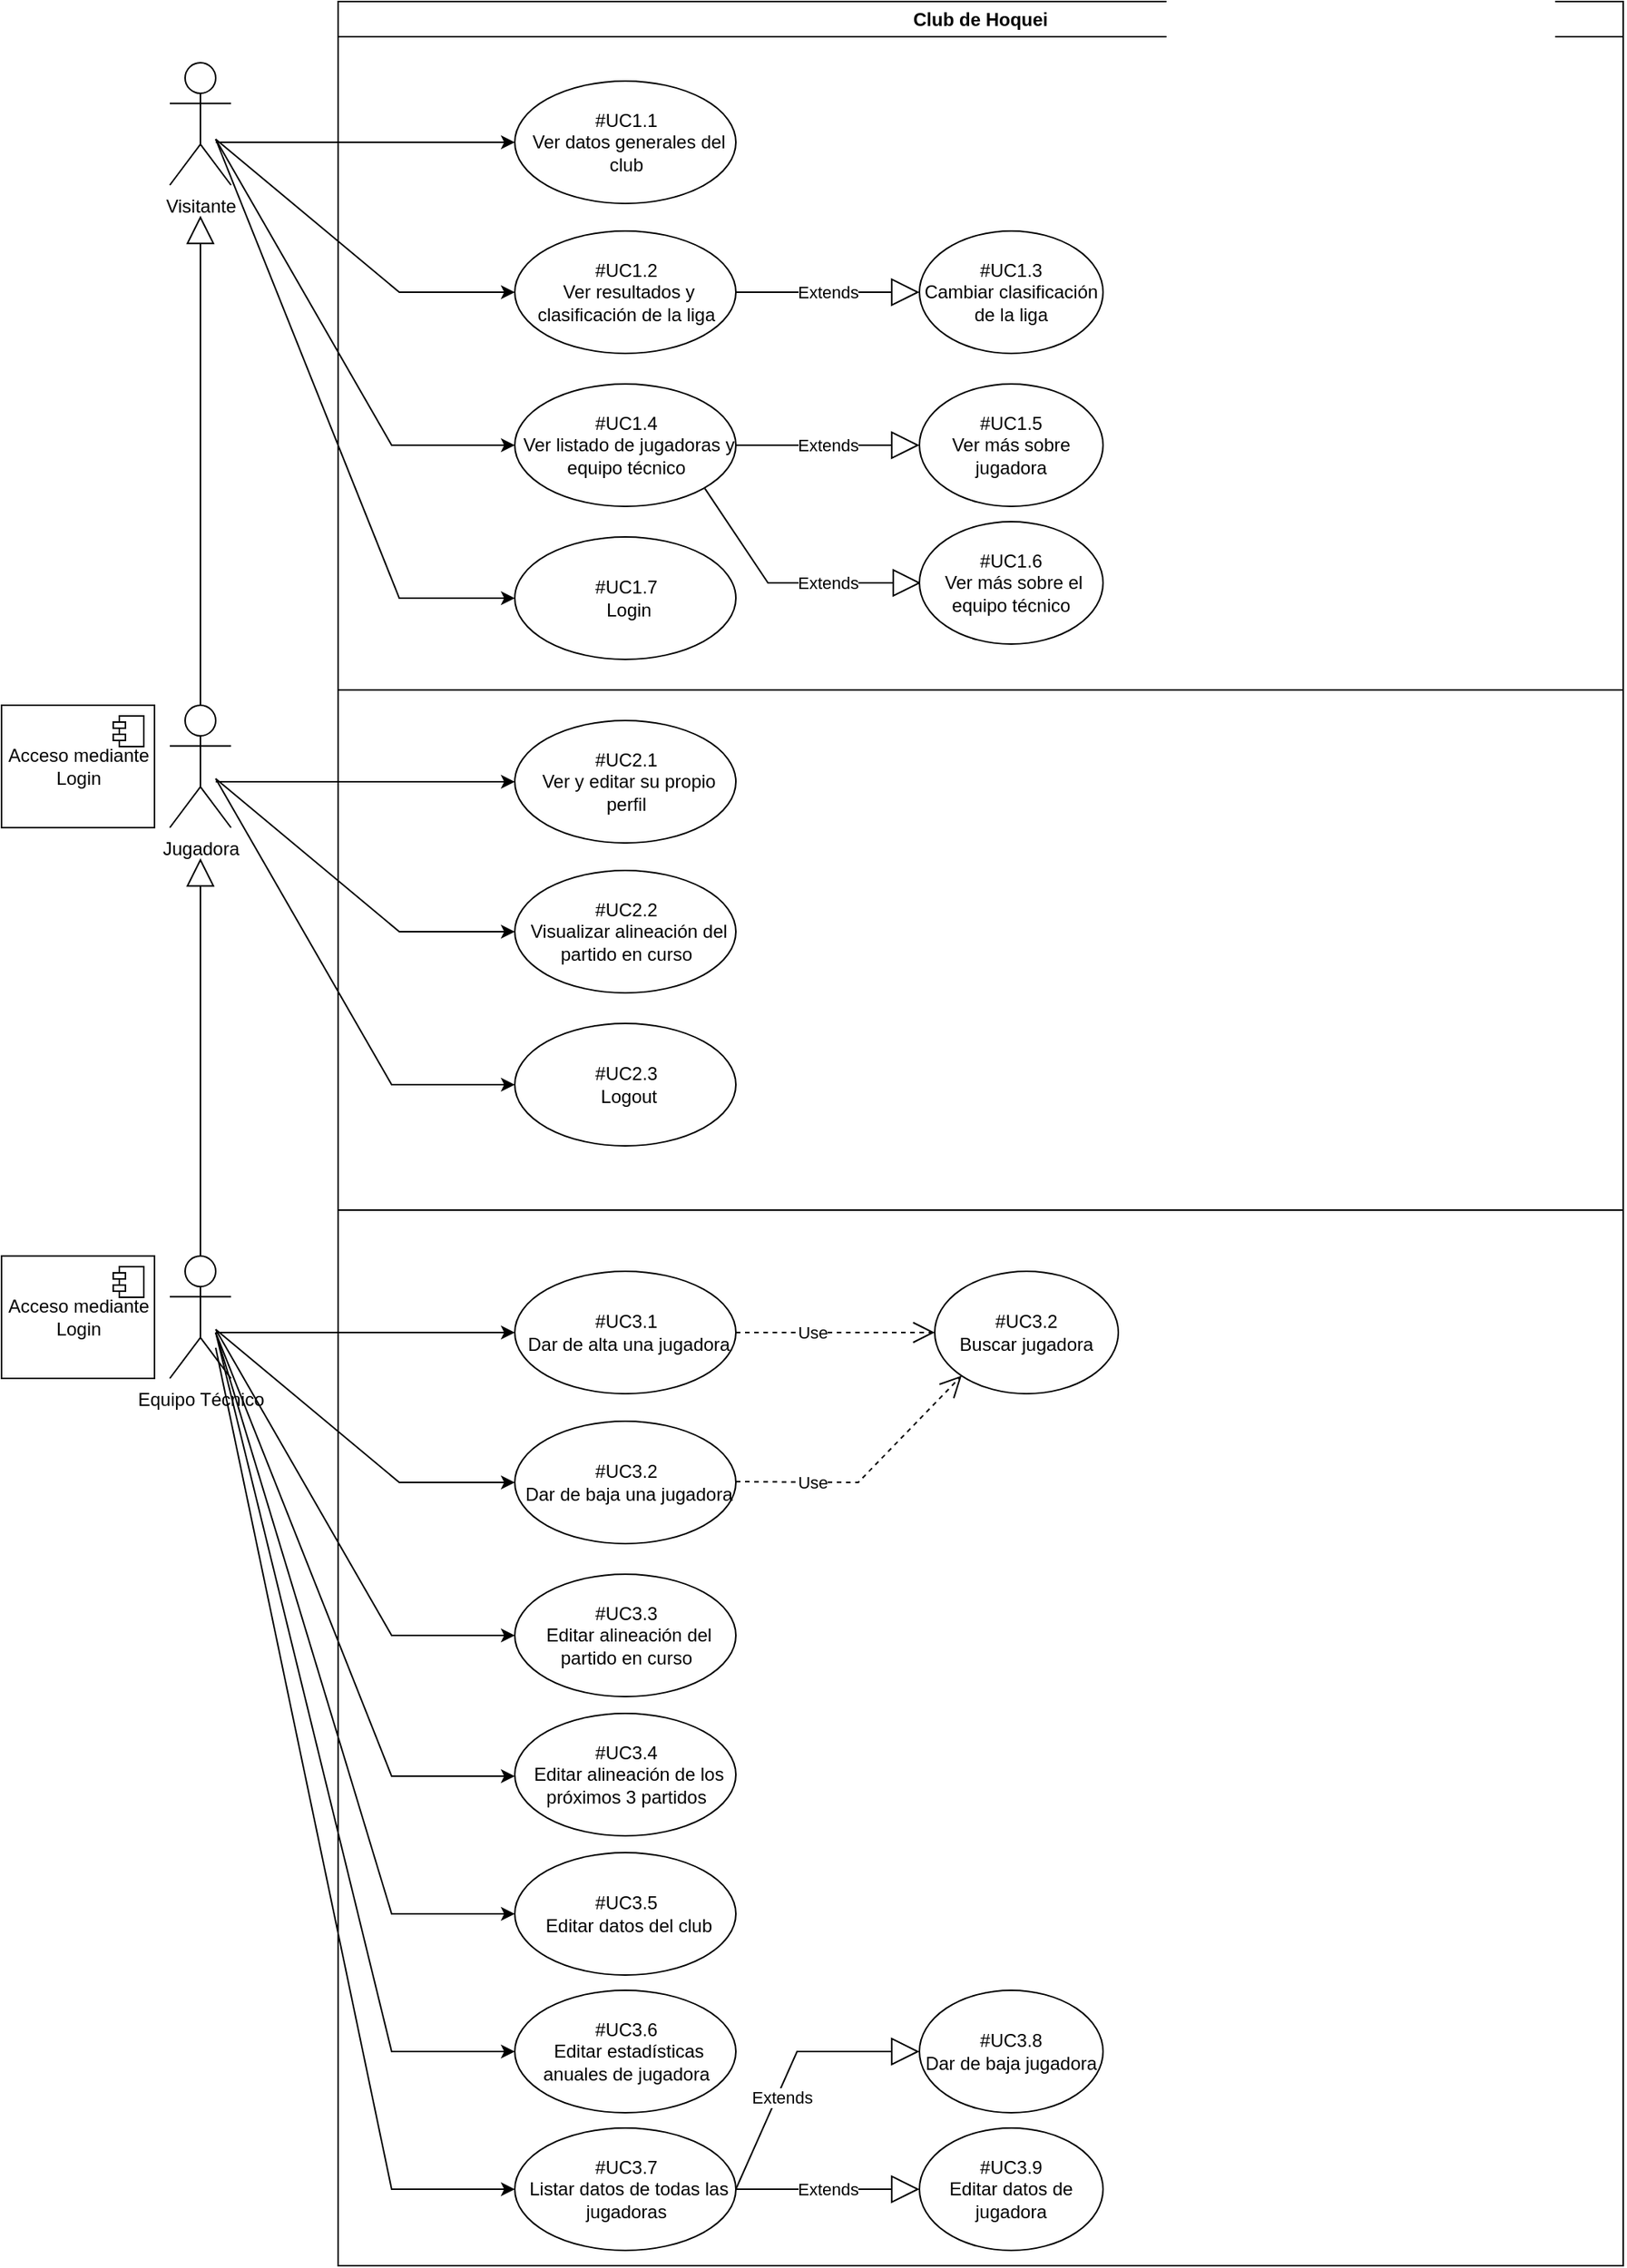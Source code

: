 <mxfile version="16.2.4" type="device"><diagram name="Page-1" id="e7e014a7-5840-1c2e-5031-d8a46d1fe8dd"><mxGraphModel dx="1422" dy="832" grid="1" gridSize="10" guides="1" tooltips="1" connect="1" arrows="1" fold="1" page="1" pageScale="1" pageWidth="1169" pageHeight="826" background="none" math="0" shadow="0"><root><mxCell id="0"/><mxCell id="1" parent="0"/><mxCell id="2" value="Club de Hoquei" style="swimlane;whiteSpace=wrap" parent="1" vertex="1"><mxGeometry x="230" y="120" width="840" height="1480" as="geometry"/></mxCell><mxCell id="1xdXu62VU8RJNNkbX2Nc-49" value="#UC1.1&lt;br&gt;&amp;nbsp;Ver datos generales del club" style="ellipse;whiteSpace=wrap;html=1;" parent="2" vertex="1"><mxGeometry x="115.5" y="52" width="144.5" height="80" as="geometry"/></mxCell><mxCell id="1xdXu62VU8RJNNkbX2Nc-60" value="#UC1.2&lt;br&gt;&amp;nbsp;Ver resultados y clasificación de la liga" style="ellipse;whiteSpace=wrap;html=1;" parent="2" vertex="1"><mxGeometry x="115.5" y="150" width="144.5" height="80" as="geometry"/></mxCell><mxCell id="1xdXu62VU8RJNNkbX2Nc-62" value="" style="endArrow=classic;html=1;rounded=0;entryX=0;entryY=0.5;entryDx=0;entryDy=0;" parent="2" target="1xdXu62VU8RJNNkbX2Nc-60" edge="1"><mxGeometry width="50" height="50" relative="1" as="geometry"><mxPoint x="-80" y="90" as="sourcePoint"/><mxPoint x="70" y="110" as="targetPoint"/><Array as="points"><mxPoint x="40" y="190"/></Array></mxGeometry></mxCell><mxCell id="1xdXu62VU8RJNNkbX2Nc-64" value="#UC1.4&lt;br&gt;&amp;nbsp;Ver listado de jugadoras y equipo técnico" style="ellipse;whiteSpace=wrap;html=1;" parent="2" vertex="1"><mxGeometry x="115.5" y="250" width="144.5" height="80" as="geometry"/></mxCell><mxCell id="1xdXu62VU8RJNNkbX2Nc-65" value="" style="endArrow=classic;html=1;rounded=0;entryX=0;entryY=0.5;entryDx=0;entryDy=0;" parent="2" target="1xdXu62VU8RJNNkbX2Nc-64" edge="1"><mxGeometry width="50" height="50" relative="1" as="geometry"><mxPoint x="-80" y="90" as="sourcePoint"/><mxPoint x="110" y="280" as="targetPoint"/><Array as="points"><mxPoint x="35" y="290"/></Array></mxGeometry></mxCell><mxCell id="1xdXu62VU8RJNNkbX2Nc-66" value="Extends" style="endArrow=block;endSize=16;endFill=0;html=1;rounded=0;exitX=1;exitY=0.5;exitDx=0;exitDy=0;entryX=0;entryY=0.5;entryDx=0;entryDy=0;" parent="2" source="1xdXu62VU8RJNNkbX2Nc-60" target="1xdXu62VU8RJNNkbX2Nc-67" edge="1"><mxGeometry width="160" relative="1" as="geometry"><mxPoint x="250" y="91.5" as="sourcePoint"/><mxPoint x="410" y="91.5" as="targetPoint"/></mxGeometry></mxCell><mxCell id="1xdXu62VU8RJNNkbX2Nc-67" value="#UC1.3&lt;br&gt;Cambiar clasificación de la liga" style="ellipse;whiteSpace=wrap;html=1;" parent="2" vertex="1"><mxGeometry x="380" y="150" width="120" height="80" as="geometry"/></mxCell><mxCell id="1xdXu62VU8RJNNkbX2Nc-69" value="Extends" style="endArrow=block;endSize=16;endFill=0;html=1;rounded=0;exitX=1;exitY=0.5;exitDx=0;exitDy=0;entryX=0;entryY=0.5;entryDx=0;entryDy=0;" parent="2" target="1xdXu62VU8RJNNkbX2Nc-70" edge="1"><mxGeometry width="160" relative="1" as="geometry"><mxPoint x="260" y="290" as="sourcePoint"/><mxPoint x="180" y="71.5" as="targetPoint"/></mxGeometry></mxCell><mxCell id="1xdXu62VU8RJNNkbX2Nc-70" value="#UC1.5&lt;br&gt;Ver más sobre jugadora" style="ellipse;whiteSpace=wrap;html=1;" parent="2" vertex="1"><mxGeometry x="380" y="250" width="120" height="80" as="geometry"/></mxCell><mxCell id="1xdXu62VU8RJNNkbX2Nc-71" value="Extends" style="endArrow=block;endSize=16;endFill=0;html=1;rounded=0;exitX=1;exitY=1;exitDx=0;exitDy=0;entryX=0;entryY=0.5;entryDx=0;entryDy=0;" parent="2" edge="1"><mxGeometry x="0.3" width="160" relative="1" as="geometry"><mxPoint x="239.75" y="318.333" as="sourcePoint"/><mxPoint x="381" y="380" as="targetPoint"/><Array as="points"><mxPoint x="281" y="380"/><mxPoint x="331" y="380"/></Array><mxPoint as="offset"/></mxGeometry></mxCell><mxCell id="1xdXu62VU8RJNNkbX2Nc-72" value="#UC1.6&lt;br&gt;&amp;nbsp;Ver más sobre el equipo técnico" style="ellipse;whiteSpace=wrap;html=1;" parent="2" vertex="1"><mxGeometry x="380" y="340" width="120" height="80" as="geometry"/></mxCell><mxCell id="1xdXu62VU8RJNNkbX2Nc-73" value="#UC1.7&lt;br&gt;&amp;nbsp;Login" style="ellipse;whiteSpace=wrap;html=1;" parent="2" vertex="1"><mxGeometry x="115.5" y="350" width="144.5" height="80" as="geometry"/></mxCell><mxCell id="1xdXu62VU8RJNNkbX2Nc-75" value="#UC2.1&lt;br&gt;&amp;nbsp;Ver y editar su propio perfil" style="ellipse;whiteSpace=wrap;html=1;" parent="2" vertex="1"><mxGeometry x="115.5" y="470" width="144.5" height="80" as="geometry"/></mxCell><mxCell id="1xdXu62VU8RJNNkbX2Nc-76" value="#UC2.2&lt;br&gt;&amp;nbsp;Visualizar alineación del partido en curso" style="ellipse;whiteSpace=wrap;html=1;" parent="2" vertex="1"><mxGeometry x="115.5" y="568" width="144.5" height="80" as="geometry"/></mxCell><mxCell id="1xdXu62VU8RJNNkbX2Nc-77" value="" style="endArrow=classic;html=1;rounded=0;entryX=0;entryY=0.5;entryDx=0;entryDy=0;" parent="2" target="1xdXu62VU8RJNNkbX2Nc-76" edge="1"><mxGeometry width="50" height="50" relative="1" as="geometry"><mxPoint x="-80" y="508" as="sourcePoint"/><mxPoint x="-160" y="408" as="targetPoint"/><Array as="points"><mxPoint x="40" y="608"/></Array></mxGeometry></mxCell><mxCell id="1xdXu62VU8RJNNkbX2Nc-78" value="#UC2.3&lt;br&gt;&amp;nbsp;Logout" style="ellipse;whiteSpace=wrap;html=1;" parent="2" vertex="1"><mxGeometry x="115.5" y="668" width="144.5" height="80" as="geometry"/></mxCell><mxCell id="1xdXu62VU8RJNNkbX2Nc-79" value="" style="endArrow=classic;html=1;rounded=0;entryX=0;entryY=0.5;entryDx=0;entryDy=0;" parent="2" target="1xdXu62VU8RJNNkbX2Nc-78" edge="1"><mxGeometry width="50" height="50" relative="1" as="geometry"><mxPoint x="-80" y="508" as="sourcePoint"/><mxPoint x="-120" y="578" as="targetPoint"/><Array as="points"><mxPoint x="35" y="708"/></Array></mxGeometry></mxCell><mxCell id="1xdXu62VU8RJNNkbX2Nc-87" value="" style="endArrow=classic;html=1;rounded=0;entryX=0;entryY=0.5;entryDx=0;entryDy=0;" parent="2" target="1xdXu62VU8RJNNkbX2Nc-75" edge="1"><mxGeometry width="50" height="50" relative="1" as="geometry"><mxPoint x="-80" y="510" as="sourcePoint"/><mxPoint x="380" y="608" as="targetPoint"/><Array as="points"><mxPoint x="50" y="510"/></Array></mxGeometry></mxCell><mxCell id="1xdXu62VU8RJNNkbX2Nc-94" value="#UC3.1&lt;br&gt;&amp;nbsp;Dar de alta una jugadora" style="ellipse;whiteSpace=wrap;html=1;" parent="2" vertex="1"><mxGeometry x="115.5" y="830" width="144.5" height="80" as="geometry"/></mxCell><mxCell id="1xdXu62VU8RJNNkbX2Nc-95" value="#UC3.2&lt;br&gt;&amp;nbsp;Dar de baja una jugadora" style="ellipse;whiteSpace=wrap;html=1;" parent="2" vertex="1"><mxGeometry x="115.5" y="928" width="144.5" height="80" as="geometry"/></mxCell><mxCell id="1xdXu62VU8RJNNkbX2Nc-96" value="" style="endArrow=classic;html=1;rounded=0;entryX=0;entryY=0.5;entryDx=0;entryDy=0;" parent="2" target="1xdXu62VU8RJNNkbX2Nc-95" edge="1"><mxGeometry width="50" height="50" relative="1" as="geometry"><mxPoint x="-80" y="868" as="sourcePoint"/><mxPoint x="-390" y="648" as="targetPoint"/><Array as="points"><mxPoint x="40" y="968"/></Array></mxGeometry></mxCell><mxCell id="1xdXu62VU8RJNNkbX2Nc-97" value="#UC3.3&lt;br&gt;&amp;nbsp;Editar alineación del partido en curso" style="ellipse;whiteSpace=wrap;html=1;" parent="2" vertex="1"><mxGeometry x="115.5" y="1028" width="144.5" height="80" as="geometry"/></mxCell><mxCell id="1xdXu62VU8RJNNkbX2Nc-98" value="" style="endArrow=classic;html=1;rounded=0;entryX=0;entryY=0.5;entryDx=0;entryDy=0;" parent="2" target="1xdXu62VU8RJNNkbX2Nc-97" edge="1"><mxGeometry width="50" height="50" relative="1" as="geometry"><mxPoint x="-80" y="868" as="sourcePoint"/><mxPoint x="-350" y="818" as="targetPoint"/><Array as="points"><mxPoint x="35" y="1068"/></Array></mxGeometry></mxCell><mxCell id="1xdXu62VU8RJNNkbX2Nc-99" value="" style="endArrow=classic;html=1;rounded=0;entryX=0;entryY=0.5;entryDx=0;entryDy=0;" parent="2" target="1xdXu62VU8RJNNkbX2Nc-94" edge="1"><mxGeometry width="50" height="50" relative="1" as="geometry"><mxPoint x="-80" y="870" as="sourcePoint"/><mxPoint x="150" y="848" as="targetPoint"/><Array as="points"><mxPoint x="50" y="870"/></Array></mxGeometry></mxCell><mxCell id="1xdXu62VU8RJNNkbX2Nc-101" value="" style="endArrow=none;html=1;rounded=0;" parent="2" edge="1"><mxGeometry width="50" height="50" relative="1" as="geometry"><mxPoint y="790" as="sourcePoint"/><mxPoint x="840" y="790" as="targetPoint"/></mxGeometry></mxCell><mxCell id="1xdXu62VU8RJNNkbX2Nc-102" value="#UC3.4&lt;br&gt;&amp;nbsp;Editar alineación de los próximos 3 partidos" style="ellipse;whiteSpace=wrap;html=1;" parent="2" vertex="1"><mxGeometry x="115.5" y="1119" width="144.5" height="80" as="geometry"/></mxCell><mxCell id="1xdXu62VU8RJNNkbX2Nc-103" value="" style="endArrow=classic;html=1;rounded=0;entryX=0;entryY=0.5;entryDx=0;entryDy=0;" parent="2" edge="1"><mxGeometry width="50" height="50" relative="1" as="geometry"><mxPoint x="-80" y="870" as="sourcePoint"/><mxPoint x="115.5" y="1160" as="targetPoint"/><Array as="points"><mxPoint x="35" y="1160"/></Array></mxGeometry></mxCell><mxCell id="1xdXu62VU8RJNNkbX2Nc-104" value="#UC3.5&lt;br&gt;&amp;nbsp;Editar datos del club" style="ellipse;whiteSpace=wrap;html=1;" parent="2" vertex="1"><mxGeometry x="115.5" y="1210" width="144.5" height="80" as="geometry"/></mxCell><mxCell id="1xdXu62VU8RJNNkbX2Nc-105" value="#UC3.6&lt;br&gt;&amp;nbsp;Editar estadísticas anuales de jugadora" style="ellipse;whiteSpace=wrap;html=1;" parent="2" vertex="1"><mxGeometry x="115.5" y="1300" width="144.5" height="80" as="geometry"/></mxCell><mxCell id="1xdXu62VU8RJNNkbX2Nc-106" value="" style="endArrow=classic;html=1;rounded=0;entryX=0;entryY=0.5;entryDx=0;entryDy=0;" parent="2" edge="1"><mxGeometry width="50" height="50" relative="1" as="geometry"><mxPoint x="-80" y="870" as="sourcePoint"/><mxPoint x="115.5" y="1250" as="targetPoint"/><Array as="points"><mxPoint x="35" y="1250"/></Array></mxGeometry></mxCell><mxCell id="1xdXu62VU8RJNNkbX2Nc-107" value="" style="endArrow=classic;html=1;rounded=0;entryX=0;entryY=0.5;entryDx=0;entryDy=0;" parent="2" edge="1"><mxGeometry width="50" height="50" relative="1" as="geometry"><mxPoint x="-80" y="870" as="sourcePoint"/><mxPoint x="115.5" y="1340" as="targetPoint"/><Array as="points"><mxPoint x="35" y="1340"/></Array></mxGeometry></mxCell><mxCell id="1xdXu62VU8RJNNkbX2Nc-109" value="#UC3.2&lt;br&gt;Buscar jugadora" style="ellipse;whiteSpace=wrap;html=1;" parent="2" vertex="1"><mxGeometry x="390" y="830" width="120" height="80" as="geometry"/></mxCell><mxCell id="1xdXu62VU8RJNNkbX2Nc-110" value="Use" style="endArrow=open;endSize=12;dashed=1;html=1;rounded=0;exitX=1;exitY=0.5;exitDx=0;exitDy=0;entryX=0;entryY=0.5;entryDx=0;entryDy=0;" parent="2" source="1xdXu62VU8RJNNkbX2Nc-94" target="1xdXu62VU8RJNNkbX2Nc-109" edge="1"><mxGeometry x="-0.231" width="160" relative="1" as="geometry"><mxPoint x="270" y="880" as="sourcePoint"/><mxPoint x="430" y="880" as="targetPoint"/><mxPoint as="offset"/></mxGeometry></mxCell><mxCell id="1xdXu62VU8RJNNkbX2Nc-111" value="Use" style="endArrow=open;endSize=12;dashed=1;html=1;rounded=0;exitX=1;exitY=0.5;exitDx=0;exitDy=0;entryX=0;entryY=1;entryDx=0;entryDy=0;" parent="2" target="1xdXu62VU8RJNNkbX2Nc-109" edge="1"><mxGeometry x="-0.435" width="160" relative="1" as="geometry"><mxPoint x="260" y="967.5" as="sourcePoint"/><mxPoint x="390" y="967.5" as="targetPoint"/><Array as="points"><mxPoint x="340" y="968"/></Array><mxPoint as="offset"/></mxGeometry></mxCell><mxCell id="1xdXu62VU8RJNNkbX2Nc-112" value="#UC3.7&lt;br&gt;&amp;nbsp;Listar datos de todas las jugadoras" style="ellipse;whiteSpace=wrap;html=1;" parent="2" vertex="1"><mxGeometry x="115.5" y="1390" width="144.5" height="80" as="geometry"/></mxCell><mxCell id="1xdXu62VU8RJNNkbX2Nc-113" value="" style="endArrow=classic;html=1;rounded=0;entryX=0;entryY=0.5;entryDx=0;entryDy=0;" parent="2" edge="1"><mxGeometry width="50" height="50" relative="1" as="geometry"><mxPoint x="-80" y="880" as="sourcePoint"/><mxPoint x="115.5" y="1430" as="targetPoint"/><Array as="points"><mxPoint x="35" y="1430"/></Array></mxGeometry></mxCell><mxCell id="GuoII_f0ZJNtp94U7NfU-2" value="Extends" style="endArrow=block;endSize=16;endFill=0;html=1;rounded=0;exitX=1;exitY=0.5;exitDx=0;exitDy=0;entryX=0;entryY=0.5;entryDx=0;entryDy=0;" edge="1" parent="2" target="GuoII_f0ZJNtp94U7NfU-3"><mxGeometry width="160" relative="1" as="geometry"><mxPoint x="260" y="1430" as="sourcePoint"/><mxPoint x="180" y="1211.5" as="targetPoint"/></mxGeometry></mxCell><mxCell id="GuoII_f0ZJNtp94U7NfU-3" value="#UC3.9&lt;br&gt;Editar datos de jugadora" style="ellipse;whiteSpace=wrap;html=1;" vertex="1" parent="2"><mxGeometry x="380" y="1390" width="120" height="80" as="geometry"/></mxCell><mxCell id="GuoII_f0ZJNtp94U7NfU-4" value="Extends" style="endArrow=block;endSize=16;endFill=0;html=1;rounded=0;entryX=0;entryY=0.5;entryDx=0;entryDy=0;exitX=1;exitY=0.5;exitDx=0;exitDy=0;" edge="1" parent="2" target="GuoII_f0ZJNtp94U7NfU-5" source="1xdXu62VU8RJNNkbX2Nc-112"><mxGeometry x="-0.249" y="-3" width="160" relative="1" as="geometry"><mxPoint x="300" y="1340" as="sourcePoint"/><mxPoint x="-50" y="1001.5" as="targetPoint"/><Array as="points"><mxPoint x="300" y="1340"/></Array><mxPoint as="offset"/></mxGeometry></mxCell><mxCell id="GuoII_f0ZJNtp94U7NfU-5" value="#UC3.8&lt;br&gt;Dar de baja jugadora" style="ellipse;whiteSpace=wrap;html=1;" vertex="1" parent="2"><mxGeometry x="380" y="1300" width="120" height="80" as="geometry"/></mxCell><mxCell id="1xdXu62VU8RJNNkbX2Nc-48" value="Visitante" style="shape=umlActor;verticalLabelPosition=bottom;verticalAlign=top;html=1;outlineConnect=0;" parent="1" vertex="1"><mxGeometry x="120" y="160" width="40" height="80" as="geometry"/></mxCell><mxCell id="1xdXu62VU8RJNNkbX2Nc-51" value="Equipo Técnico" style="shape=umlActor;verticalLabelPosition=bottom;verticalAlign=top;html=1;outlineConnect=0;" parent="1" vertex="1"><mxGeometry x="120" y="940" width="40" height="80" as="geometry"/></mxCell><mxCell id="1xdXu62VU8RJNNkbX2Nc-52" value="Jugadora" style="shape=umlActor;verticalLabelPosition=bottom;verticalAlign=top;html=1;outlineConnect=0;" parent="1" vertex="1"><mxGeometry x="120" y="580" width="40" height="80" as="geometry"/></mxCell><mxCell id="1xdXu62VU8RJNNkbX2Nc-57" value="" style="endArrow=block;endSize=16;endFill=0;html=1;rounded=0;" parent="1" source="1xdXu62VU8RJNNkbX2Nc-52" edge="1"><mxGeometry width="160" relative="1" as="geometry"><mxPoint y="310" as="sourcePoint"/><mxPoint x="140" y="260" as="targetPoint"/></mxGeometry></mxCell><mxCell id="1xdXu62VU8RJNNkbX2Nc-58" value="" style="endArrow=block;endSize=16;endFill=0;html=1;rounded=0;exitX=0.5;exitY=0;exitDx=0;exitDy=0;exitPerimeter=0;" parent="1" source="1xdXu62VU8RJNNkbX2Nc-51" edge="1"><mxGeometry width="160" relative="1" as="geometry"><mxPoint x="140" y="930" as="sourcePoint"/><mxPoint x="140" y="680" as="targetPoint"/></mxGeometry></mxCell><mxCell id="1xdXu62VU8RJNNkbX2Nc-59" value="" style="endArrow=classic;html=1;rounded=0;entryX=0;entryY=0.5;entryDx=0;entryDy=0;" parent="1" target="1xdXu62VU8RJNNkbX2Nc-49" edge="1"><mxGeometry width="50" height="50" relative="1" as="geometry"><mxPoint x="150" y="212" as="sourcePoint"/><mxPoint x="610" y="310" as="targetPoint"/><Array as="points"><mxPoint x="280" y="212"/></Array></mxGeometry></mxCell><mxCell id="1xdXu62VU8RJNNkbX2Nc-74" value="" style="endArrow=classic;html=1;rounded=0;entryX=0;entryY=0.5;entryDx=0;entryDy=0;" parent="1" target="1xdXu62VU8RJNNkbX2Nc-73" edge="1"><mxGeometry width="50" height="50" relative="1" as="geometry"><mxPoint x="150" y="210" as="sourcePoint"/><mxPoint x="355.5" y="420" as="targetPoint"/><Array as="points"><mxPoint x="270" y="510"/></Array></mxGeometry></mxCell><mxCell id="1xdXu62VU8RJNNkbX2Nc-89" value="Acceso mediante &lt;br&gt;Login" style="html=1;dropTarget=0;" parent="1" vertex="1"><mxGeometry x="10" y="580" width="100" height="80" as="geometry"/></mxCell><mxCell id="1xdXu62VU8RJNNkbX2Nc-90" value="" style="shape=module;jettyWidth=8;jettyHeight=4;" parent="1xdXu62VU8RJNNkbX2Nc-89" vertex="1"><mxGeometry x="1" width="20" height="20" relative="1" as="geometry"><mxPoint x="-27" y="7" as="offset"/></mxGeometry></mxCell><mxCell id="1xdXu62VU8RJNNkbX2Nc-91" value="Acceso mediante &lt;br&gt;Login" style="html=1;dropTarget=0;" parent="1" vertex="1"><mxGeometry x="10" y="940" width="100" height="80" as="geometry"/></mxCell><mxCell id="1xdXu62VU8RJNNkbX2Nc-92" value="" style="shape=module;jettyWidth=8;jettyHeight=4;" parent="1xdXu62VU8RJNNkbX2Nc-91" vertex="1"><mxGeometry x="1" width="20" height="20" relative="1" as="geometry"><mxPoint x="-27" y="7" as="offset"/></mxGeometry></mxCell><mxCell id="1xdXu62VU8RJNNkbX2Nc-100" value="" style="endArrow=none;html=1;rounded=0;" parent="1" edge="1"><mxGeometry width="50" height="50" relative="1" as="geometry"><mxPoint x="230" y="570" as="sourcePoint"/><mxPoint x="1070" y="570" as="targetPoint"/></mxGeometry></mxCell></root></mxGraphModel></diagram></mxfile>